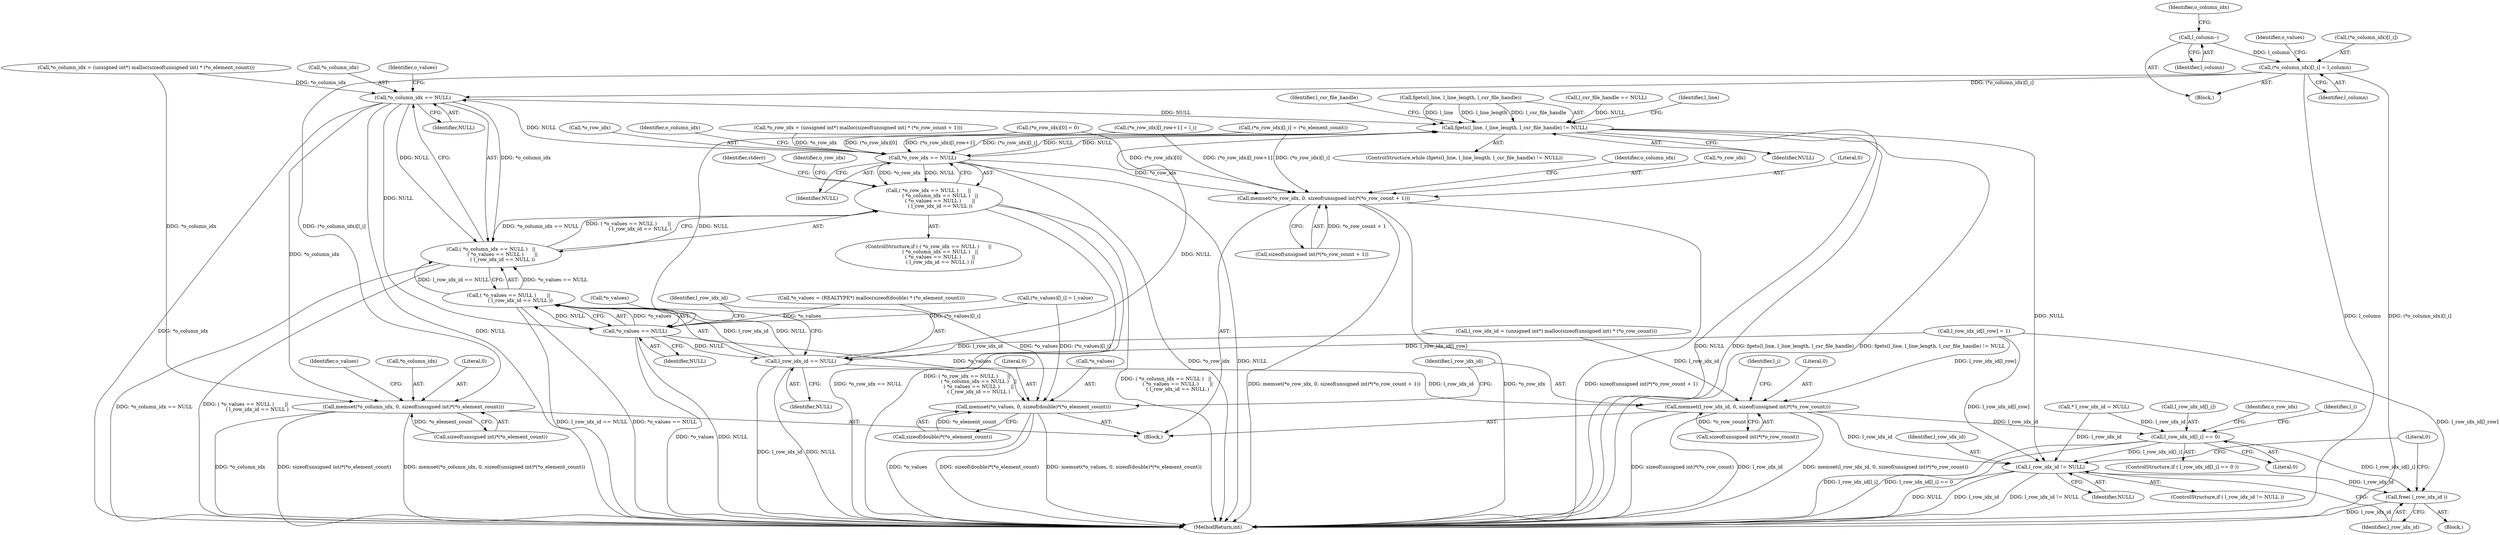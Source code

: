 digraph "0_libxsmm_151481489192e6d1997f8bde52c5c425ea41741d_0@pointer" {
"1000395" [label="(Call,(*o_column_idx)[l_i] = l_column)"];
"1000393" [label="(Call,l_column--)"];
"1000272" [label="(Call,*o_column_idx == NULL)"];
"1000161" [label="(Call,fgets(l_line, l_line_length, l_csr_file_handle) != NULL)"];
"1000267" [label="(Call,*o_row_idx == NULL)"];
"1000266" [label="(Call,( *o_row_idx == NULL )      ||\n               ( *o_column_idx == NULL )   ||\n               ( *o_values == NULL )       ||\n               ( l_row_idx_id == NULL ))"];
"1000291" [label="(Call,memset(*o_row_idx, 0, sizeof(unsigned int)*(*o_row_count + 1)))"];
"1000466" [label="(Call,l_row_idx_id != NULL)"];
"1000470" [label="(Call,free( l_row_idx_id ))"];
"1000271" [label="(Call,( *o_column_idx == NULL )   ||\n               ( *o_values == NULL )       ||\n               ( l_row_idx_id == NULL ))"];
"1000277" [label="(Call,*o_values == NULL)"];
"1000276" [label="(Call,( *o_values == NULL )       ||\n               ( l_row_idx_id == NULL ))"];
"1000281" [label="(Call,l_row_idx_id == NULL)"];
"1000320" [label="(Call,memset(l_row_idx_id, 0, sizeof(unsigned int)*(*o_row_count)))"];
"1000448" [label="(Call,l_row_idx_id[l_i] == 0)"];
"1000311" [label="(Call,memset(*o_values, 0, sizeof(double)*(*o_element_count)))"];
"1000302" [label="(Call,memset(*o_column_idx, 0, sizeof(unsigned int)*(*o_element_count)))"];
"1000150" [label="(Call,l_csr_file_handle == NULL)"];
"1000347" [label="(Call,(*o_row_idx)[0] = 0)"];
"1000465" [label="(ControlStructure,if ( l_row_idx_id != NULL ))"];
"1000137" [label="(Call,* l_row_idx_id = NULL)"];
"1000312" [label="(Call,*o_values)"];
"1000404" [label="(Identifier,o_values)"];
"1000265" [label="(ControlStructure,if ( ( *o_row_idx == NULL )      ||\n               ( *o_column_idx == NULL )   ||\n               ( *o_values == NULL )       ||\n               ( l_row_idx_id == NULL ) ))"];
"1000283" [label="(Identifier,NULL)"];
"1000171" [label="(Identifier,l_line)"];
"1000452" [label="(Literal,0)"];
"1000305" [label="(Literal,0)"];
"1000160" [label="(ControlStructure,while (fgets(l_line, l_line_length, l_csr_file_handle) != NULL))"];
"1000162" [label="(Call,fgets(l_line, l_line_length, l_csr_file_handle))"];
"1000467" [label="(Identifier,l_row_idx_id)"];
"1000273" [label="(Call,*o_column_idx)"];
"1000394" [label="(Identifier,l_column)"];
"1000268" [label="(Call,*o_row_idx)"];
"1000466" [label="(Call,l_row_idx_id != NULL)"];
"1000291" [label="(Call,memset(*o_row_idx, 0, sizeof(unsigned int)*(*o_row_count + 1)))"];
"1000219" [label="(Block,)"];
"1000295" [label="(Call,sizeof(unsigned int)*(*o_row_count + 1))"];
"1000277" [label="(Call,*o_values == NULL)"];
"1000401" [label="(Call,(*o_values)[l_i] = l_value)"];
"1000414" [label="(Call,(*o_row_idx)[l_row+1] = l_i)"];
"1000294" [label="(Literal,0)"];
"1000400" [label="(Identifier,l_column)"];
"1000323" [label="(Call,sizeof(unsigned int)*(*o_row_count))"];
"1000330" [label="(Identifier,l_i)"];
"1000449" [label="(Call,l_row_idx_id[l_i])"];
"1000306" [label="(Call,sizeof(unsigned int)*(*o_element_count))"];
"1000302" [label="(Call,memset(*o_column_idx, 0, sizeof(unsigned int)*(*o_element_count)))"];
"1000274" [label="(Identifier,o_column_idx)"];
"1000474" [label="(MethodReturn,int)"];
"1000340" [label="(Call,(*o_row_idx)[l_i] = (*o_element_count))"];
"1000276" [label="(Call,( *o_values == NULL )       ||\n               ( l_row_idx_id == NULL ))"];
"1000396" [label="(Call,(*o_column_idx)[l_i])"];
"1000393" [label="(Call,l_column--)"];
"1000231" [label="(Call,*o_row_idx = (unsigned int*) malloc(sizeof(unsigned int) * (*o_row_count + 1)))"];
"1000304" [label="(Identifier,o_column_idx)"];
"1000448" [label="(Call,l_row_idx_id[l_i] == 0)"];
"1000282" [label="(Identifier,l_row_idx_id)"];
"1000311" [label="(Call,memset(*o_values, 0, sizeof(double)*(*o_element_count)))"];
"1000292" [label="(Call,*o_row_idx)"];
"1000266" [label="(Call,( *o_row_idx == NULL )      ||\n               ( *o_column_idx == NULL )   ||\n               ( *o_values == NULL )       ||\n               ( l_row_idx_id == NULL ))"];
"1000275" [label="(Identifier,NULL)"];
"1000270" [label="(Identifier,NULL)"];
"1000395" [label="(Call,(*o_column_idx)[l_i] = l_column)"];
"1000272" [label="(Call,*o_column_idx == NULL)"];
"1000161" [label="(Call,fgets(l_line, l_line_length, l_csr_file_handle) != NULL)"];
"1000255" [label="(Call,l_row_idx_id = (unsigned int*) malloc(sizeof(unsigned int) * (*o_row_count)))"];
"1000313" [label="(Identifier,o_values)"];
"1000286" [label="(Identifier,stderr)"];
"1000166" [label="(Identifier,NULL)"];
"1000293" [label="(Identifier,o_row_idx)"];
"1000457" [label="(Identifier,o_row_idx)"];
"1000278" [label="(Call,*o_values)"];
"1000267" [label="(Call,*o_row_idx == NULL)"];
"1000468" [label="(Identifier,NULL)"];
"1000469" [label="(Block,)"];
"1000303" [label="(Call,*o_column_idx)"];
"1000398" [label="(Identifier,o_column_idx)"];
"1000473" [label="(Literal,0)"];
"1000220" [label="(Call,*o_column_idx = (unsigned int*) malloc(sizeof(unsigned int) * (*o_element_count)))"];
"1000279" [label="(Identifier,o_values)"];
"1000368" [label="(Block,)"];
"1000271" [label="(Call,( *o_column_idx == NULL )   ||\n               ( *o_values == NULL )       ||\n               ( l_row_idx_id == NULL ))"];
"1000470" [label="(Call,free( l_row_idx_id ))"];
"1000322" [label="(Literal,0)"];
"1000445" [label="(Identifier,l_i)"];
"1000471" [label="(Identifier,l_row_idx_id)"];
"1000321" [label="(Identifier,l_row_idx_id)"];
"1000315" [label="(Call,sizeof(double)*(*o_element_count))"];
"1000314" [label="(Literal,0)"];
"1000244" [label="(Call,*o_values = (REALTYPE*) malloc(sizeof(double) * (*o_element_count)))"];
"1000280" [label="(Identifier,NULL)"];
"1000281" [label="(Call,l_row_idx_id == NULL)"];
"1000409" [label="(Call,l_row_idx_id[l_row] = 1)"];
"1000320" [label="(Call,memset(l_row_idx_id, 0, sizeof(unsigned int)*(*o_row_count)))"];
"1000423" [label="(Identifier,l_csr_file_handle)"];
"1000447" [label="(ControlStructure,if ( l_row_idx_id[l_i] == 0 ))"];
"1000395" -> "1000368"  [label="AST: "];
"1000395" -> "1000400"  [label="CFG: "];
"1000396" -> "1000395"  [label="AST: "];
"1000400" -> "1000395"  [label="AST: "];
"1000404" -> "1000395"  [label="CFG: "];
"1000395" -> "1000474"  [label="DDG: (*o_column_idx)[l_i]"];
"1000395" -> "1000474"  [label="DDG: l_column"];
"1000395" -> "1000272"  [label="DDG: (*o_column_idx)[l_i]"];
"1000395" -> "1000302"  [label="DDG: (*o_column_idx)[l_i]"];
"1000393" -> "1000395"  [label="DDG: l_column"];
"1000393" -> "1000368"  [label="AST: "];
"1000393" -> "1000394"  [label="CFG: "];
"1000394" -> "1000393"  [label="AST: "];
"1000398" -> "1000393"  [label="CFG: "];
"1000272" -> "1000271"  [label="AST: "];
"1000272" -> "1000275"  [label="CFG: "];
"1000273" -> "1000272"  [label="AST: "];
"1000275" -> "1000272"  [label="AST: "];
"1000279" -> "1000272"  [label="CFG: "];
"1000271" -> "1000272"  [label="CFG: "];
"1000272" -> "1000474"  [label="DDG: NULL"];
"1000272" -> "1000474"  [label="DDG: *o_column_idx"];
"1000272" -> "1000161"  [label="DDG: NULL"];
"1000272" -> "1000271"  [label="DDG: *o_column_idx"];
"1000272" -> "1000271"  [label="DDG: NULL"];
"1000220" -> "1000272"  [label="DDG: *o_column_idx"];
"1000267" -> "1000272"  [label="DDG: NULL"];
"1000272" -> "1000277"  [label="DDG: NULL"];
"1000272" -> "1000302"  [label="DDG: *o_column_idx"];
"1000161" -> "1000160"  [label="AST: "];
"1000161" -> "1000166"  [label="CFG: "];
"1000162" -> "1000161"  [label="AST: "];
"1000166" -> "1000161"  [label="AST: "];
"1000171" -> "1000161"  [label="CFG: "];
"1000423" -> "1000161"  [label="CFG: "];
"1000161" -> "1000474"  [label="DDG: NULL"];
"1000161" -> "1000474"  [label="DDG: fgets(l_line, l_line_length, l_csr_file_handle)"];
"1000161" -> "1000474"  [label="DDG: fgets(l_line, l_line_length, l_csr_file_handle) != NULL"];
"1000162" -> "1000161"  [label="DDG: l_line"];
"1000162" -> "1000161"  [label="DDG: l_line_length"];
"1000162" -> "1000161"  [label="DDG: l_csr_file_handle"];
"1000277" -> "1000161"  [label="DDG: NULL"];
"1000267" -> "1000161"  [label="DDG: NULL"];
"1000281" -> "1000161"  [label="DDG: NULL"];
"1000150" -> "1000161"  [label="DDG: NULL"];
"1000161" -> "1000267"  [label="DDG: NULL"];
"1000161" -> "1000466"  [label="DDG: NULL"];
"1000267" -> "1000266"  [label="AST: "];
"1000267" -> "1000270"  [label="CFG: "];
"1000268" -> "1000267"  [label="AST: "];
"1000270" -> "1000267"  [label="AST: "];
"1000274" -> "1000267"  [label="CFG: "];
"1000266" -> "1000267"  [label="CFG: "];
"1000267" -> "1000474"  [label="DDG: *o_row_idx"];
"1000267" -> "1000474"  [label="DDG: NULL"];
"1000267" -> "1000266"  [label="DDG: *o_row_idx"];
"1000267" -> "1000266"  [label="DDG: NULL"];
"1000347" -> "1000267"  [label="DDG: (*o_row_idx)[0]"];
"1000340" -> "1000267"  [label="DDG: (*o_row_idx)[l_i]"];
"1000414" -> "1000267"  [label="DDG: (*o_row_idx)[l_row+1]"];
"1000231" -> "1000267"  [label="DDG: *o_row_idx"];
"1000267" -> "1000291"  [label="DDG: *o_row_idx"];
"1000266" -> "1000265"  [label="AST: "];
"1000266" -> "1000271"  [label="CFG: "];
"1000271" -> "1000266"  [label="AST: "];
"1000286" -> "1000266"  [label="CFG: "];
"1000293" -> "1000266"  [label="CFG: "];
"1000266" -> "1000474"  [label="DDG: *o_row_idx == NULL"];
"1000266" -> "1000474"  [label="DDG: ( *o_row_idx == NULL )      ||\n               ( *o_column_idx == NULL )   ||\n               ( *o_values == NULL )       ||\n               ( l_row_idx_id == NULL )"];
"1000266" -> "1000474"  [label="DDG: ( *o_column_idx == NULL )   ||\n               ( *o_values == NULL )       ||\n               ( l_row_idx_id == NULL )"];
"1000271" -> "1000266"  [label="DDG: *o_column_idx == NULL"];
"1000271" -> "1000266"  [label="DDG: ( *o_values == NULL )       ||\n               ( l_row_idx_id == NULL )"];
"1000291" -> "1000219"  [label="AST: "];
"1000291" -> "1000295"  [label="CFG: "];
"1000292" -> "1000291"  [label="AST: "];
"1000294" -> "1000291"  [label="AST: "];
"1000295" -> "1000291"  [label="AST: "];
"1000304" -> "1000291"  [label="CFG: "];
"1000291" -> "1000474"  [label="DDG: memset(*o_row_idx, 0, sizeof(unsigned int)*(*o_row_count + 1))"];
"1000291" -> "1000474"  [label="DDG: *o_row_idx"];
"1000291" -> "1000474"  [label="DDG: sizeof(unsigned int)*(*o_row_count + 1)"];
"1000414" -> "1000291"  [label="DDG: (*o_row_idx)[l_row+1]"];
"1000340" -> "1000291"  [label="DDG: (*o_row_idx)[l_i]"];
"1000347" -> "1000291"  [label="DDG: (*o_row_idx)[0]"];
"1000295" -> "1000291"  [label="DDG: *o_row_count + 1"];
"1000466" -> "1000465"  [label="AST: "];
"1000466" -> "1000468"  [label="CFG: "];
"1000467" -> "1000466"  [label="AST: "];
"1000468" -> "1000466"  [label="AST: "];
"1000471" -> "1000466"  [label="CFG: "];
"1000473" -> "1000466"  [label="CFG: "];
"1000466" -> "1000474"  [label="DDG: NULL"];
"1000466" -> "1000474"  [label="DDG: l_row_idx_id"];
"1000466" -> "1000474"  [label="DDG: l_row_idx_id != NULL"];
"1000448" -> "1000466"  [label="DDG: l_row_idx_id[l_i]"];
"1000409" -> "1000466"  [label="DDG: l_row_idx_id[l_row]"];
"1000137" -> "1000466"  [label="DDG: l_row_idx_id"];
"1000320" -> "1000466"  [label="DDG: l_row_idx_id"];
"1000466" -> "1000470"  [label="DDG: l_row_idx_id"];
"1000470" -> "1000469"  [label="AST: "];
"1000470" -> "1000471"  [label="CFG: "];
"1000471" -> "1000470"  [label="AST: "];
"1000473" -> "1000470"  [label="CFG: "];
"1000470" -> "1000474"  [label="DDG: l_row_idx_id"];
"1000448" -> "1000470"  [label="DDG: l_row_idx_id[l_i]"];
"1000409" -> "1000470"  [label="DDG: l_row_idx_id[l_row]"];
"1000271" -> "1000276"  [label="CFG: "];
"1000276" -> "1000271"  [label="AST: "];
"1000271" -> "1000474"  [label="DDG: ( *o_values == NULL )       ||\n               ( l_row_idx_id == NULL )"];
"1000271" -> "1000474"  [label="DDG: *o_column_idx == NULL"];
"1000276" -> "1000271"  [label="DDG: *o_values == NULL"];
"1000276" -> "1000271"  [label="DDG: l_row_idx_id == NULL"];
"1000277" -> "1000276"  [label="AST: "];
"1000277" -> "1000280"  [label="CFG: "];
"1000278" -> "1000277"  [label="AST: "];
"1000280" -> "1000277"  [label="AST: "];
"1000282" -> "1000277"  [label="CFG: "];
"1000276" -> "1000277"  [label="CFG: "];
"1000277" -> "1000474"  [label="DDG: NULL"];
"1000277" -> "1000474"  [label="DDG: *o_values"];
"1000277" -> "1000276"  [label="DDG: *o_values"];
"1000277" -> "1000276"  [label="DDG: NULL"];
"1000401" -> "1000277"  [label="DDG: (*o_values)[l_i]"];
"1000244" -> "1000277"  [label="DDG: *o_values"];
"1000277" -> "1000281"  [label="DDG: NULL"];
"1000277" -> "1000311"  [label="DDG: *o_values"];
"1000276" -> "1000281"  [label="CFG: "];
"1000281" -> "1000276"  [label="AST: "];
"1000276" -> "1000474"  [label="DDG: l_row_idx_id == NULL"];
"1000276" -> "1000474"  [label="DDG: *o_values == NULL"];
"1000281" -> "1000276"  [label="DDG: l_row_idx_id"];
"1000281" -> "1000276"  [label="DDG: NULL"];
"1000281" -> "1000283"  [label="CFG: "];
"1000282" -> "1000281"  [label="AST: "];
"1000283" -> "1000281"  [label="AST: "];
"1000281" -> "1000474"  [label="DDG: l_row_idx_id"];
"1000281" -> "1000474"  [label="DDG: NULL"];
"1000409" -> "1000281"  [label="DDG: l_row_idx_id[l_row]"];
"1000255" -> "1000281"  [label="DDG: l_row_idx_id"];
"1000281" -> "1000320"  [label="DDG: l_row_idx_id"];
"1000320" -> "1000219"  [label="AST: "];
"1000320" -> "1000323"  [label="CFG: "];
"1000321" -> "1000320"  [label="AST: "];
"1000322" -> "1000320"  [label="AST: "];
"1000323" -> "1000320"  [label="AST: "];
"1000330" -> "1000320"  [label="CFG: "];
"1000320" -> "1000474"  [label="DDG: sizeof(unsigned int)*(*o_row_count)"];
"1000320" -> "1000474"  [label="DDG: l_row_idx_id"];
"1000320" -> "1000474"  [label="DDG: memset(l_row_idx_id, 0, sizeof(unsigned int)*(*o_row_count))"];
"1000409" -> "1000320"  [label="DDG: l_row_idx_id[l_row]"];
"1000255" -> "1000320"  [label="DDG: l_row_idx_id"];
"1000323" -> "1000320"  [label="DDG: *o_row_count"];
"1000320" -> "1000448"  [label="DDG: l_row_idx_id"];
"1000448" -> "1000447"  [label="AST: "];
"1000448" -> "1000452"  [label="CFG: "];
"1000449" -> "1000448"  [label="AST: "];
"1000452" -> "1000448"  [label="AST: "];
"1000457" -> "1000448"  [label="CFG: "];
"1000445" -> "1000448"  [label="CFG: "];
"1000448" -> "1000474"  [label="DDG: l_row_idx_id[l_i]"];
"1000448" -> "1000474"  [label="DDG: l_row_idx_id[l_i] == 0"];
"1000137" -> "1000448"  [label="DDG: l_row_idx_id"];
"1000311" -> "1000219"  [label="AST: "];
"1000311" -> "1000315"  [label="CFG: "];
"1000312" -> "1000311"  [label="AST: "];
"1000314" -> "1000311"  [label="AST: "];
"1000315" -> "1000311"  [label="AST: "];
"1000321" -> "1000311"  [label="CFG: "];
"1000311" -> "1000474"  [label="DDG: *o_values"];
"1000311" -> "1000474"  [label="DDG: sizeof(double)*(*o_element_count)"];
"1000311" -> "1000474"  [label="DDG: memset(*o_values, 0, sizeof(double)*(*o_element_count))"];
"1000401" -> "1000311"  [label="DDG: (*o_values)[l_i]"];
"1000244" -> "1000311"  [label="DDG: *o_values"];
"1000315" -> "1000311"  [label="DDG: *o_element_count"];
"1000302" -> "1000219"  [label="AST: "];
"1000302" -> "1000306"  [label="CFG: "];
"1000303" -> "1000302"  [label="AST: "];
"1000305" -> "1000302"  [label="AST: "];
"1000306" -> "1000302"  [label="AST: "];
"1000313" -> "1000302"  [label="CFG: "];
"1000302" -> "1000474"  [label="DDG: *o_column_idx"];
"1000302" -> "1000474"  [label="DDG: sizeof(unsigned int)*(*o_element_count)"];
"1000302" -> "1000474"  [label="DDG: memset(*o_column_idx, 0, sizeof(unsigned int)*(*o_element_count))"];
"1000220" -> "1000302"  [label="DDG: *o_column_idx"];
"1000306" -> "1000302"  [label="DDG: *o_element_count"];
}
